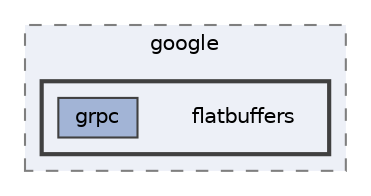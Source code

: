 digraph "flatbuffers/grpc/flatbuffers-java-grpc/src/main/java/com/google/flatbuffers"
{
 // LATEX_PDF_SIZE
  bgcolor="transparent";
  edge [fontname=Helvetica,fontsize=10,labelfontname=Helvetica,labelfontsize=10];
  node [fontname=Helvetica,fontsize=10,shape=box,height=0.2,width=0.4];
  compound=true
  subgraph clusterdir_d9cbf5cfb8fac9d0c63cacdc8aca5b70 {
    graph [ bgcolor="#edf0f7", pencolor="grey50", label="google", fontname=Helvetica,fontsize=10 style="filled,dashed", URL="dir_d9cbf5cfb8fac9d0c63cacdc8aca5b70.html",tooltip=""]
  subgraph clusterdir_fef7f4d05a310f8d42bc1b0685b0e53e {
    graph [ bgcolor="#edf0f7", pencolor="grey25", label="", fontname=Helvetica,fontsize=10 style="filled,bold", URL="dir_fef7f4d05a310f8d42bc1b0685b0e53e.html",tooltip=""]
    dir_fef7f4d05a310f8d42bc1b0685b0e53e [shape=plaintext, label="flatbuffers"];
  dir_9bfa400169a4638d9b383be37a02bdc5 [label="grpc", fillcolor="#a2b4d6", color="grey25", style="filled", URL="dir_9bfa400169a4638d9b383be37a02bdc5.html",tooltip=""];
  }
  }
}
